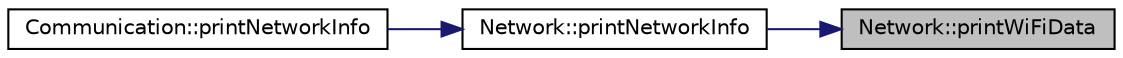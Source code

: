 digraph "Network::printWiFiData"
{
 // LATEX_PDF_SIZE
  edge [fontname="Helvetica",fontsize="10",labelfontname="Helvetica",labelfontsize="10"];
  node [fontname="Helvetica",fontsize="10",shape=record];
  rankdir="RL";
  Node52 [label="Network::printWiFiData",height=0.2,width=0.4,color="black", fillcolor="grey75", style="filled", fontcolor="black",tooltip="Prints all relevant WiFi-Information of the connected network to serial."];
  Node52 -> Node53 [dir="back",color="midnightblue",fontsize="10",style="solid",fontname="Helvetica"];
  Node53 [label="Network::printNetworkInfo",height=0.2,width=0.4,color="black", fillcolor="white", style="filled",URL="$class_network.html#a268526f3cebea91d533596f707b9ee01",tooltip="Prints all relevant Network-Information of the connected network to serial."];
  Node53 -> Node54 [dir="back",color="midnightblue",fontsize="10",style="solid",fontname="Helvetica"];
  Node54 [label="Communication::printNetworkInfo",height=0.2,width=0.4,color="black", fillcolor="white", style="filled",URL="$class_communication.html#a712771a08b90a572d4b2115fd5a7c4bd",tooltip=" "];
}

